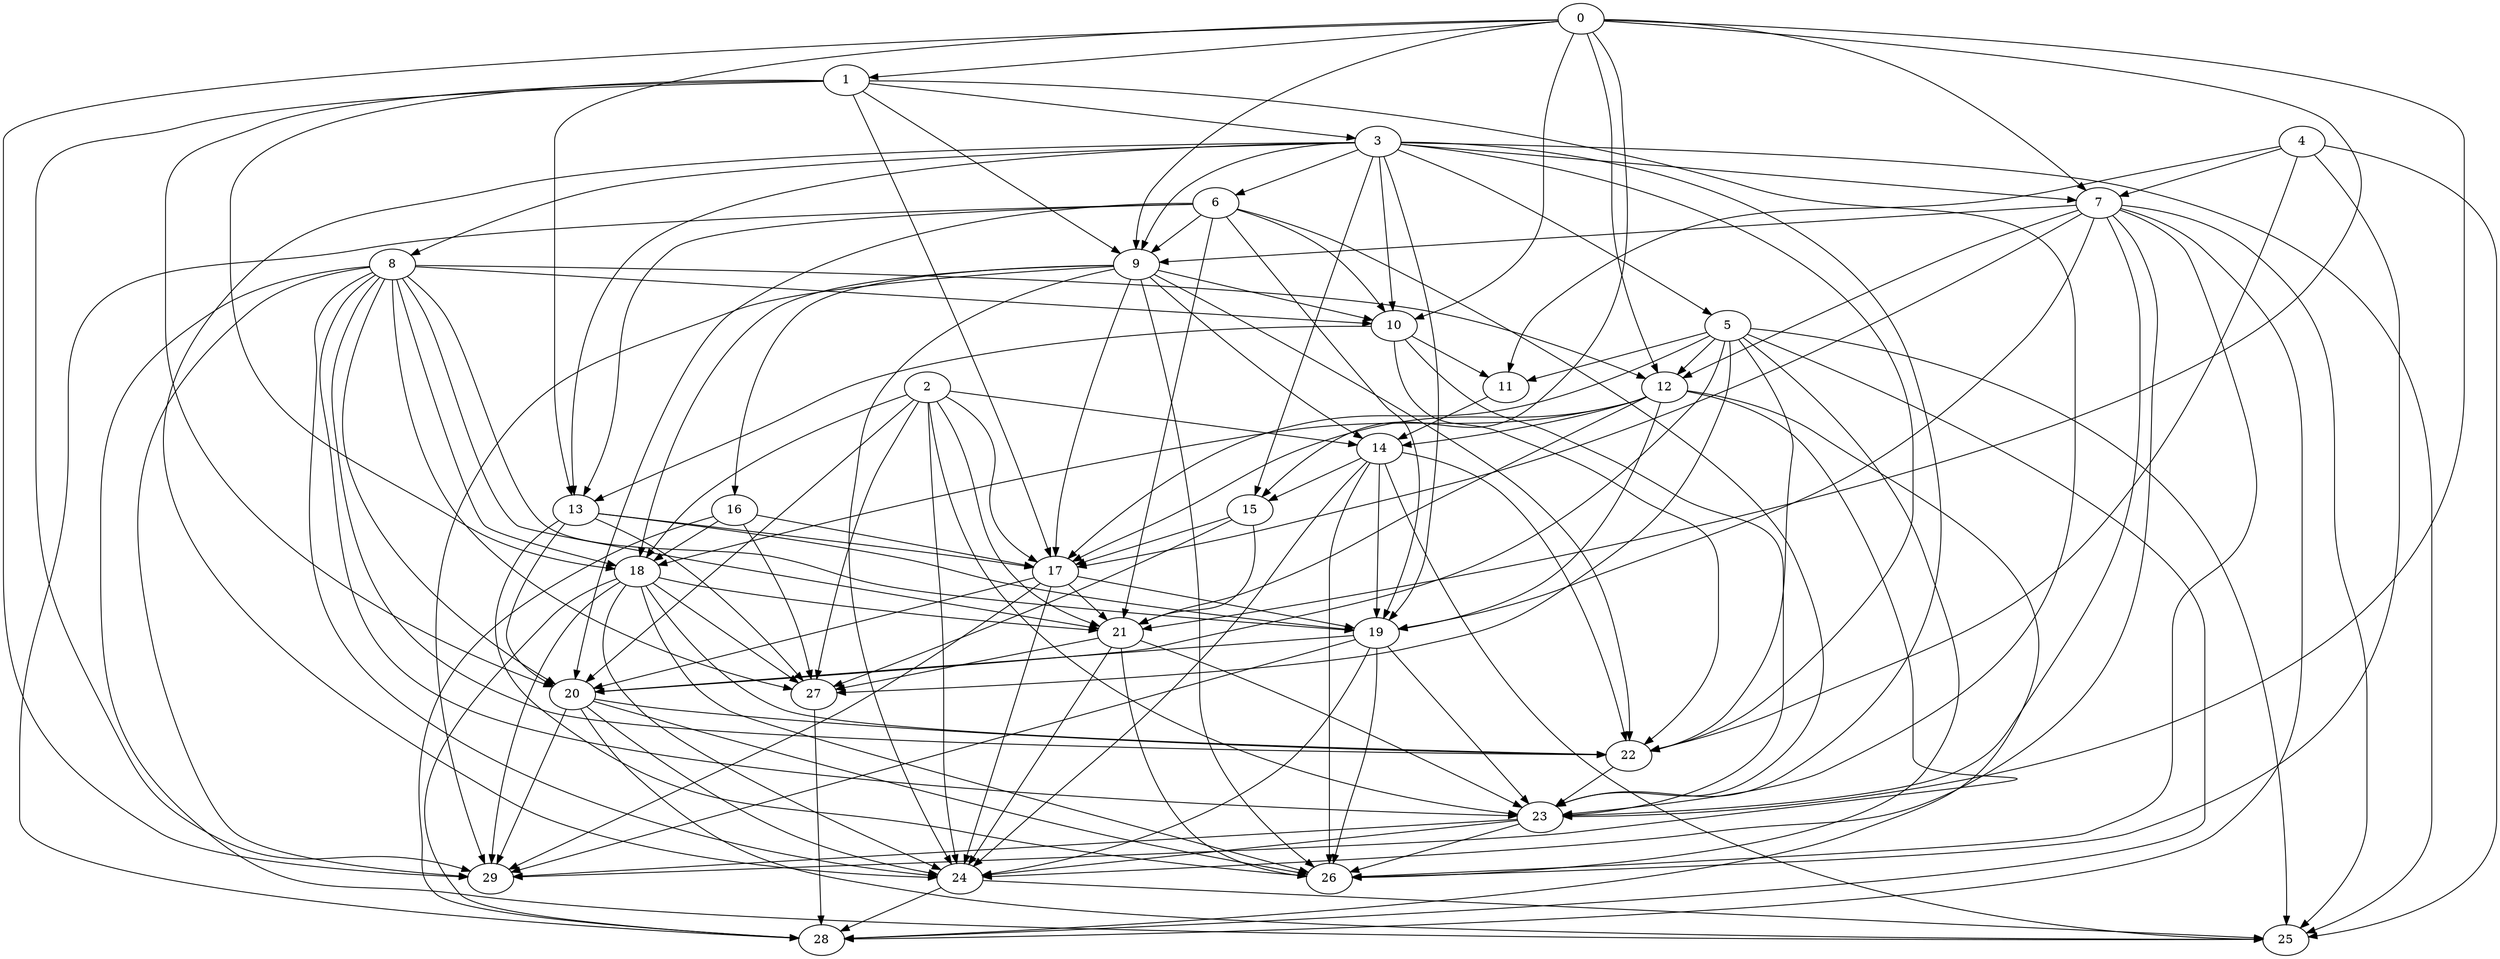 digraph "Random_Nodes_30_Density_5.10_CCR_1.00_WeightType_Random" {
	graph ["Duplicate states"=0,
		GraphType=Random,
		"Max states in OPEN"=0,
		Modes="120000ms; topo-ordered tasks, ; Pruning: task equivalence, fixed order ready list, ; F-value: ; Optimisation: best schedule length (\
SL) optimisation on equal, ",
		NumberOfTasks=30,
		"Pruned using list schedule length"=2339,
		"States removed from OPEN"=0,
		TargetSystem="Homogeneous-4",
		"Time to schedule (ms)"=229,
		"Total idle time"=841,
		"Total schedule length"=540,
		"Total sequential time"=919,
		"Total states created"=5116
	];
	0	["Finish time"=13,
		Processor=0,
		"Start time"=0,
		Weight=13];
	1	["Finish time"=32,
		Processor=0,
		"Start time"=13,
		Weight=19];
	0 -> 1	[Weight=5];
	7	["Finish time"=111,
		Processor=3,
		"Start time"=98,
		Weight=13];
	0 -> 7	[Weight=4];
	9	["Finish time"=138,
		Processor=2,
		"Start time"=119,
		Weight=19];
	0 -> 9	[Weight=5];
	10	["Finish time"=170,
		Processor=2,
		"Start time"=138,
		Weight=32];
	0 -> 10	[Weight=4];
	12	["Finish time"=166,
		Processor=0,
		"Start time"=153,
		Weight=13];
	0 -> 12	[Weight=9];
	13	["Finish time"=217,
		Processor=1,
		"Start time"=172,
		Weight=45];
	0 -> 13	[Weight=9];
	15	["Finish time"=234,
		Processor=2,
		"Start time"=202,
		Weight=32];
	0 -> 15	[Weight=3];
	21	["Finish time"=300,
		Processor=3,
		"Start time"=287,
		Weight=13];
	0 -> 21	[Weight=2];
	23	["Finish time"=438,
		Processor=2,
		"Start time"=381,
		Weight=57];
	0 -> 23	[Weight=3];
	29	["Finish time"=482,
		Processor=3,
		"Start time"=444,
		Weight=38];
	0 -> 29	[Weight=5];
	3	["Finish time"=96,
		Processor=0,
		"Start time"=32,
		Weight=64];
	1 -> 3	[Weight=8];
	1 -> 9	[Weight=5];
	17	["Finish time"=279,
		Processor=2,
		"Start time"=234,
		Weight=45];
	1 -> 17	[Weight=3];
	20	["Finish time"=349,
		Processor=2,
		"Start time"=311,
		Weight=38];
	1 -> 20	[Weight=8];
	18	["Finish time"=200,
		Processor=3,
		"Start time"=175,
		Weight=25];
	1 -> 18	[Weight=4];
	1 -> 23	[Weight=5];
	1 -> 29	[Weight=9];
	6	["Finish time"=112,
		Processor=2,
		"Start time"=99,
		Weight=13];
	3 -> 6	[Weight=3];
	3 -> 7	[Weight=2];
	8	["Finish time"=128,
		Processor=0,
		"Start time"=96,
		Weight=32];
	3 -> 8	[Weight=4];
	3 -> 9	[Weight=9];
	3 -> 10	[Weight=8];
	5	["Finish time"=153,
		Processor=0,
		"Start time"=128,
		Weight=25];
	3 -> 5	[Weight=5];
	3 -> 13	[Weight=9];
	3 -> 15	[Weight=5];
	19	["Finish time"=311,
		Processor=2,
		"Start time"=279,
		Weight=32];
	3 -> 19	[Weight=5];
	22	["Finish time"=381,
		Processor=2,
		"Start time"=349,
		Weight=32];
	3 -> 22	[Weight=4];
	3 -> 23	[Weight=5];
	24	["Finish time"=502,
		Processor=2,
		"Start time"=438,
		Weight=64];
	3 -> 24	[Weight=2];
	25	["Finish time"=540,
		Processor=2,
		"Start time"=502,
		Weight=38];
	3 -> 25	[Weight=9];
	4	["Finish time"=83,
		Processor=1,
		"Start time"=38,
		Weight=45];
	4 -> 7	[Weight=4];
	11	["Finish time"=189,
		Processor=2,
		"Start time"=170,
		Weight=19];
	4 -> 11	[Weight=7];
	4 -> 22	[Weight=6];
	26	["Finish time"=533,
		Processor=3,
		"Start time"=482,
		Weight=51];
	4 -> 26	[Weight=4];
	4 -> 25	[Weight=7];
	6 -> 9	[Weight=9];
	6 -> 10	[Weight=9];
	6 -> 13	[Weight=2];
	6 -> 19	[Weight=8];
	6 -> 20	[Weight=9];
	6 -> 21	[Weight=10];
	6 -> 23	[Weight=5];
	28	["Finish time"=521,
		Processor=1,
		"Start time"=508,
		Weight=13];
	6 -> 28	[Weight=3];
	7 -> 9	[Weight=8];
	7 -> 12	[Weight=6];
	7 -> 17	[Weight=8];
	7 -> 19	[Weight=5];
	7 -> 23	[Weight=2];
	7 -> 24	[Weight=6];
	7 -> 26	[Weight=10];
	7 -> 25	[Weight=7];
	7 -> 28	[Weight=7];
	8 -> 10	[Weight=7];
	8 -> 12	[Weight=7];
	8 -> 19	[Weight=6];
	8 -> 20	[Weight=2];
	8 -> 18	[Weight=2];
	8 -> 22	[Weight=6];
	8 -> 21	[Weight=6];
	8 -> 23	[Weight=3];
	8 -> 24	[Weight=2];
	8 -> 25	[Weight=9];
	27	["Finish time"=319,
		Processor=3,
		"Start time"=300,
		Weight=19];
	8 -> 27	[Weight=9];
	8 -> 29	[Weight=10];
	9 -> 10	[Weight=8];
	14	["Finish time"=202,
		Processor=2,
		"Start time"=189,
		Weight=13];
	9 -> 14	[Weight=9];
	16	["Finish time"=159,
		Processor=3,
		"Start time"=140,
		Weight=19];
	9 -> 16	[Weight=2];
	9 -> 17	[Weight=7];
	9 -> 18	[Weight=6];
	9 -> 22	[Weight=7];
	9 -> 24	[Weight=7];
	9 -> 26	[Weight=7];
	9 -> 29	[Weight=6];
	10 -> 11	[Weight=10];
	10 -> 13	[Weight=2];
	10 -> 22	[Weight=5];
	10 -> 23	[Weight=8];
	5 -> 11	[Weight=9];
	5 -> 12	[Weight=5];
	5 -> 17	[Weight=3];
	5 -> 20	[Weight=2];
	5 -> 22	[Weight=4];
	5 -> 26	[Weight=7];
	5 -> 25	[Weight=2];
	5 -> 27	[Weight=7];
	5 -> 28	[Weight=2];
	2	["Finish time"=38,
		Processor=1,
		"Start time"=0,
		Weight=38];
	2 -> 14	[Weight=7];
	2 -> 17	[Weight=10];
	2 -> 20	[Weight=3];
	2 -> 18	[Weight=2];
	2 -> 21	[Weight=9];
	2 -> 23	[Weight=3];
	2 -> 24	[Weight=9];
	2 -> 27	[Weight=8];
	11 -> 14	[Weight=5];
	12 -> 14	[Weight=6];
	12 -> 17	[Weight=9];
	12 -> 19	[Weight=4];
	12 -> 18	[Weight=9];
	12 -> 21	[Weight=8];
	12 -> 29	[Weight=6];
	12 -> 28	[Weight=10];
	14 -> 15	[Weight=7];
	14 -> 19	[Weight=3];
	14 -> 22	[Weight=5];
	14 -> 24	[Weight=8];
	14 -> 26	[Weight=7];
	14 -> 25	[Weight=2];
	13 -> 17	[Weight=5];
	13 -> 19	[Weight=6];
	13 -> 20	[Weight=10];
	13 -> 26	[Weight=6];
	13 -> 27	[Weight=8];
	15 -> 17	[Weight=10];
	15 -> 21	[Weight=2];
	15 -> 27	[Weight=8];
	16 -> 17	[Weight=10];
	16 -> 18	[Weight=4];
	16 -> 27	[Weight=6];
	16 -> 28	[Weight=2];
	17 -> 19	[Weight=10];
	17 -> 20	[Weight=7];
	17 -> 21	[Weight=8];
	17 -> 24	[Weight=10];
	17 -> 29	[Weight=5];
	19 -> 20	[Weight=4];
	19 -> 23	[Weight=7];
	19 -> 24	[Weight=8];
	19 -> 26	[Weight=3];
	19 -> 29	[Weight=9];
	20 -> 22	[Weight=2];
	20 -> 24	[Weight=2];
	20 -> 26	[Weight=8];
	20 -> 25	[Weight=6];
	20 -> 29	[Weight=8];
	18 -> 22	[Weight=10];
	18 -> 21	[Weight=2];
	18 -> 24	[Weight=7];
	18 -> 26	[Weight=8];
	18 -> 27	[Weight=9];
	18 -> 29	[Weight=8];
	18 -> 28	[Weight=2];
	22 -> 23	[Weight=4];
	21 -> 23	[Weight=5];
	21 -> 24	[Weight=3];
	21 -> 26	[Weight=9];
	21 -> 27	[Weight=4];
	23 -> 24	[Weight=5];
	23 -> 26	[Weight=8];
	23 -> 29	[Weight=6];
	24 -> 25	[Weight=3];
	24 -> 28	[Weight=6];
	27 -> 28	[Weight=6];
}
